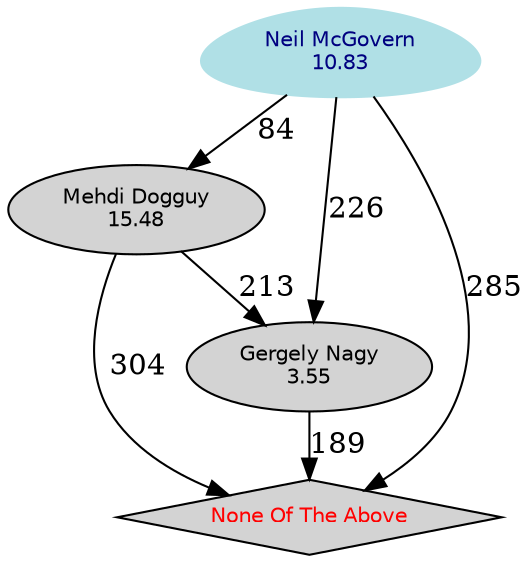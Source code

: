 digraph Results {
  ranksep=0.25;
 "Mehdi Dogguy\n15.48" [ style="filled" , fontname="Helvetica", fontsize=10  ];
 "Mehdi Dogguy\n15.48" -> "Gergely Nagy\n3.55" [ label="213" ];
 "Mehdi Dogguy\n15.48" -> "None Of The Above" [ label="304" ];
 "Gergely Nagy\n3.55" [ style="filled" , fontname="Helvetica", fontsize=10  ];
 "Gergely Nagy\n3.55" -> "None Of The Above" [ label="189" ];
 "Neil McGovern\n10.83" [ style="filled" , color="powderblue", shape=egg, fontcolor="NavyBlue", fontname="Helvetica", fontsize=10  ];
 "Neil McGovern\n10.83" -> "Mehdi Dogguy\n15.48" [ label="84" ];
 "Neil McGovern\n10.83" -> "Gergely Nagy\n3.55" [ label="226" ];
 "Neil McGovern\n10.83" -> "None Of The Above" [ label="285" ];
 "None Of The Above" [ style="filled" , shape=diamond, fontcolor="Red", fontname="Helvetica", fontsize=10  ];
}
